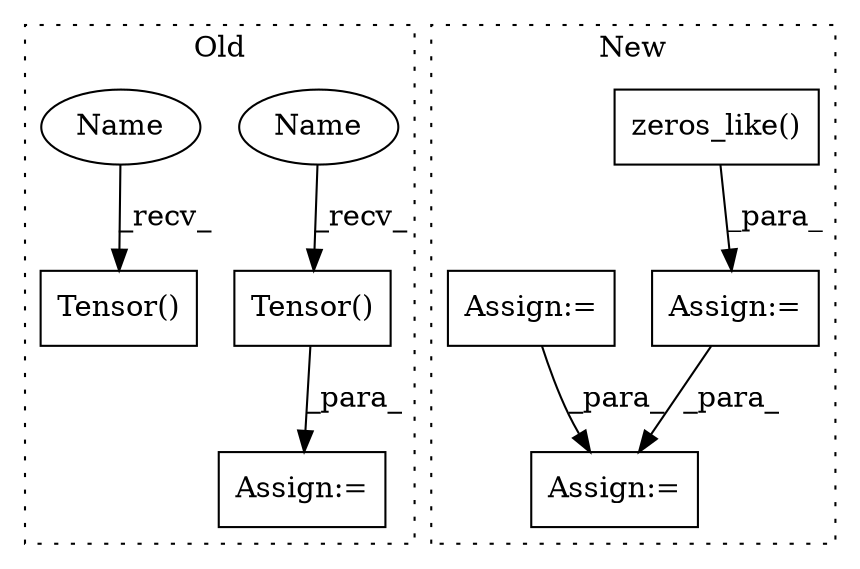 digraph G {
subgraph cluster0 {
1 [label="Tensor()" a="75" s="3239,3288" l="13,1" shape="box"];
3 [label="Tensor()" a="75" s="3311,3360" l="13,1" shape="box"];
6 [label="Assign:=" a="68" s="3308" l="3" shape="box"];
8 [label="Name" a="87" s="3311" l="5" shape="ellipse"];
9 [label="Name" a="87" s="3239" l="5" shape="ellipse"];
label = "Old";
style="dotted";
}
subgraph cluster1 {
2 [label="zeros_like()" a="75" s="2648,2668" l="14,1" shape="box"];
4 [label="Assign:=" a="68" s="2645" l="3" shape="box"];
5 [label="Assign:=" a="68" s="3207" l="3" shape="box"];
7 [label="Assign:=" a="68" s="2932" l="3" shape="box"];
label = "New";
style="dotted";
}
2 -> 4 [label="_para_"];
3 -> 6 [label="_para_"];
4 -> 5 [label="_para_"];
7 -> 5 [label="_para_"];
8 -> 3 [label="_recv_"];
9 -> 1 [label="_recv_"];
}